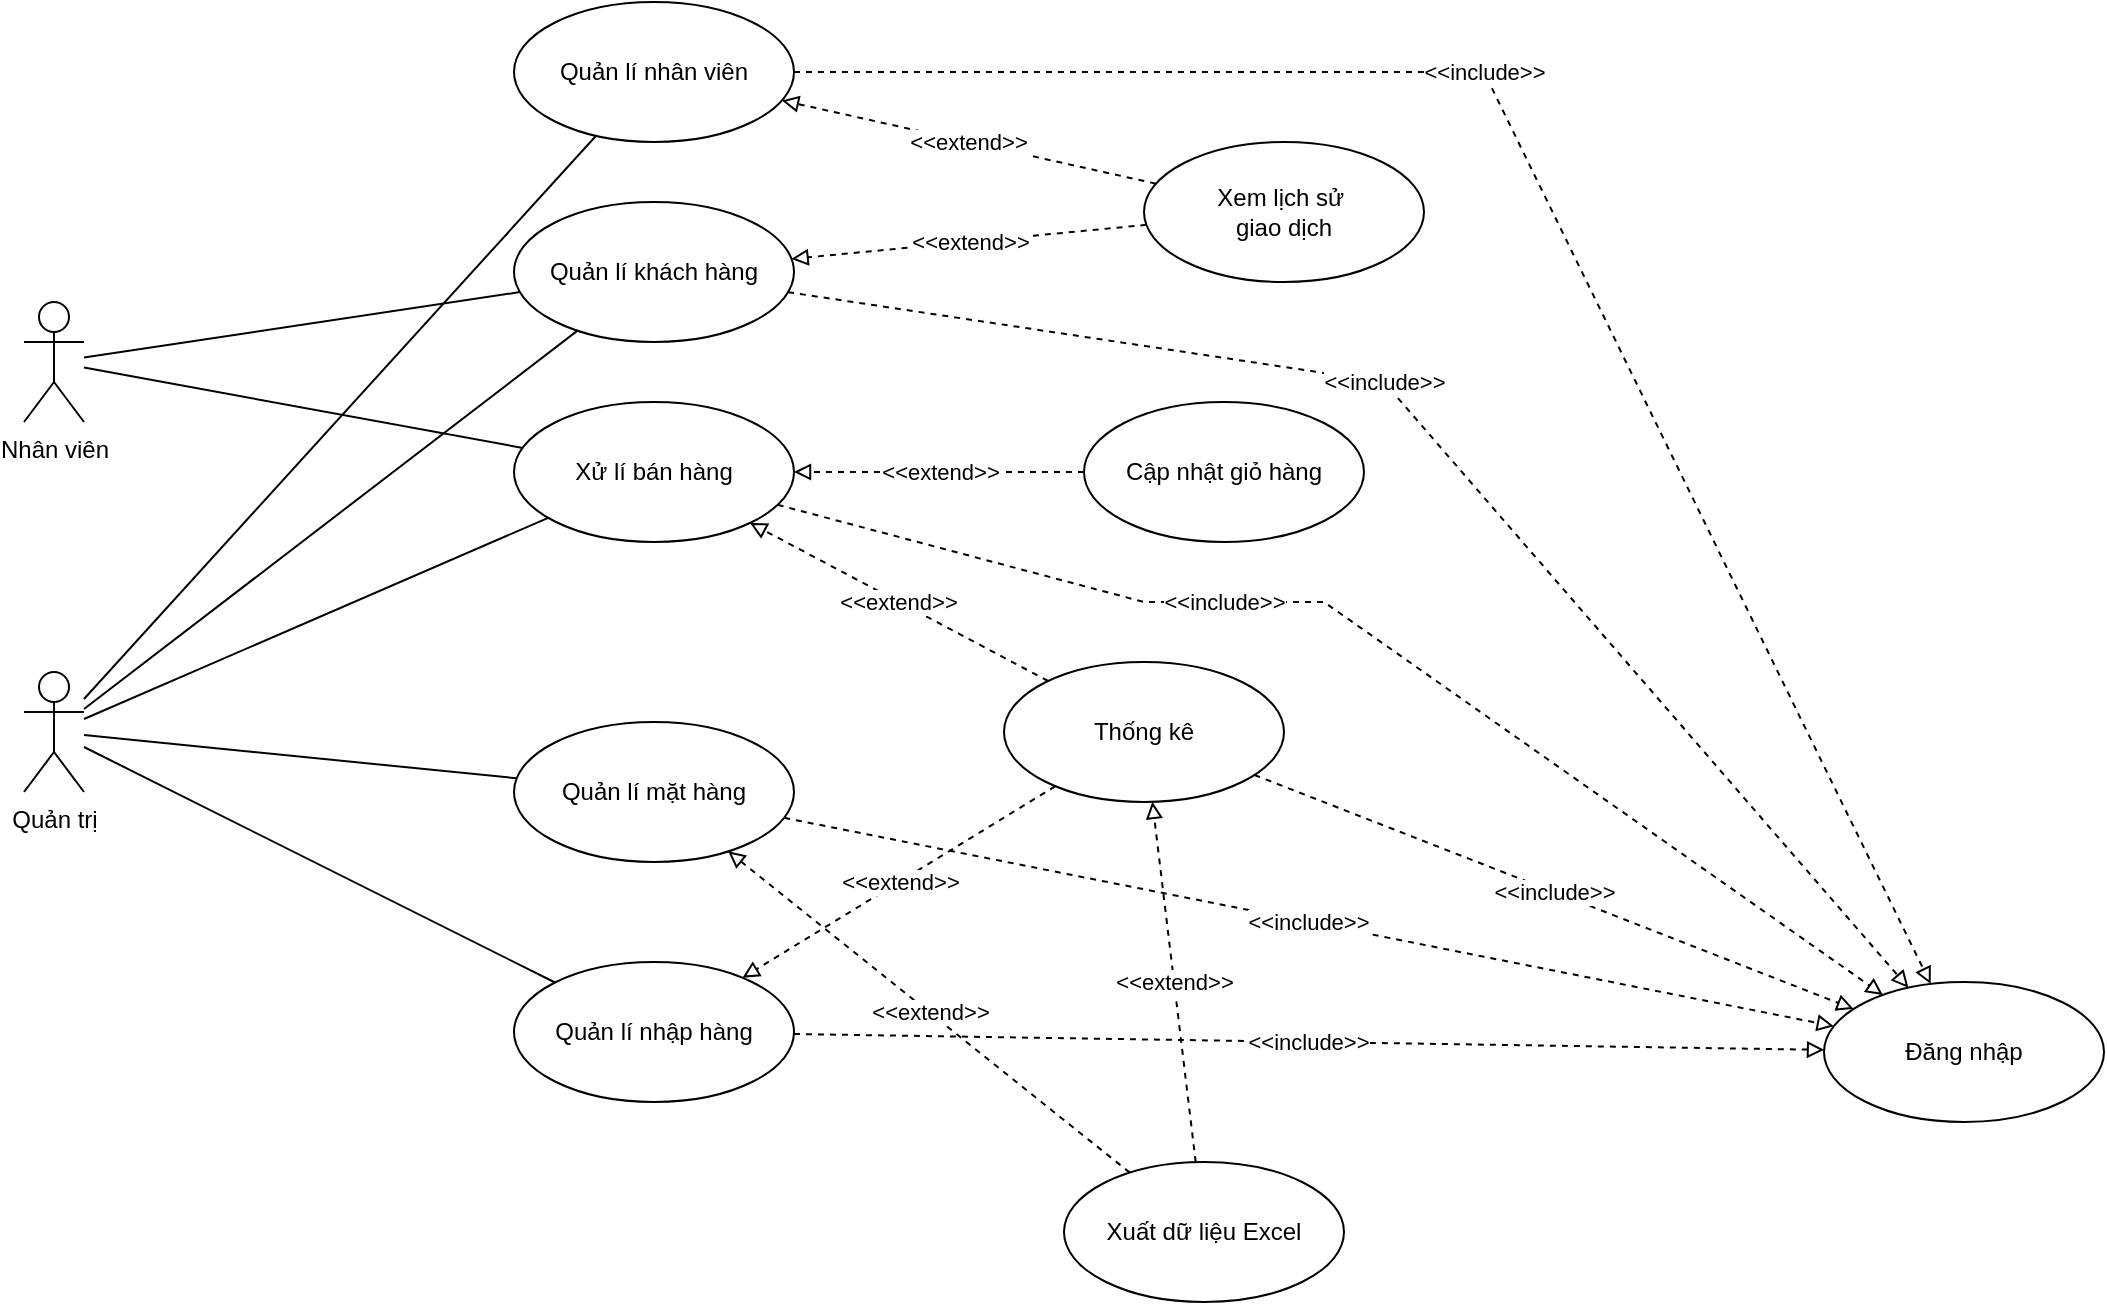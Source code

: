 <mxfile version="16.5.1" type="device" pages="4"><diagram id="79WZ44psFP3O1qBwNITR" name="Page-1"><mxGraphModel dx="1038" dy="689" grid="1" gridSize="10" guides="1" tooltips="1" connect="1" arrows="1" fold="1" page="1" pageScale="1" pageWidth="850" pageHeight="1100" math="0" shadow="0"><root><mxCell id="0"/><mxCell id="1" parent="0"/><mxCell id="OwUHO917lWz2rGOe5c40-18" style="edgeStyle=none;rounded=0;orthogonalLoop=1;jettySize=auto;html=1;endArrow=none;endFill=0;startArrow=none;startFill=0;" parent="1" source="8lShWnSGF5YdsRSbw6SH-56" target="OwUHO917lWz2rGOe5c40-3" edge="1"><mxGeometry relative="1" as="geometry"/></mxCell><mxCell id="8lShWnSGF5YdsRSbw6SH-56" value="Nhân viên" style="shape=umlActor;verticalLabelPosition=bottom;verticalAlign=top;html=1;outlineConnect=0;" parent="1" vertex="1"><mxGeometry x="560" y="300" width="30" height="60" as="geometry"/></mxCell><mxCell id="OwUHO917lWz2rGOe5c40-1" value="Đăng nhập" style="ellipse;whiteSpace=wrap;html=1;" parent="1" vertex="1"><mxGeometry x="1460" y="640" width="140" height="70" as="geometry"/></mxCell><mxCell id="OwUHO917lWz2rGOe5c40-3" value="Quản lí&amp;nbsp;khách hàng" style="ellipse;whiteSpace=wrap;html=1;" parent="1" vertex="1"><mxGeometry x="805" y="250" width="140" height="70" as="geometry"/></mxCell><mxCell id="OwUHO917lWz2rGOe5c40-4" value="Quản lí&amp;nbsp;nhân viên" style="ellipse;whiteSpace=wrap;html=1;" parent="1" vertex="1"><mxGeometry x="805" y="150" width="140" height="70" as="geometry"/></mxCell><mxCell id="OwUHO917lWz2rGOe5c40-5" value="Quản lí&amp;nbsp;nhập hàng" style="ellipse;whiteSpace=wrap;html=1;" parent="1" vertex="1"><mxGeometry x="805" y="630" width="140" height="70" as="geometry"/></mxCell><mxCell id="OwUHO917lWz2rGOe5c40-6" value="Xử lí bán hàng" style="ellipse;whiteSpace=wrap;html=1;" parent="1" vertex="1"><mxGeometry x="805" y="350" width="140" height="70" as="geometry"/></mxCell><mxCell id="OwUHO917lWz2rGOe5c40-7" value="Thống kê" style="ellipse;whiteSpace=wrap;html=1;" parent="1" vertex="1"><mxGeometry x="1050" y="480" width="140" height="70" as="geometry"/></mxCell><mxCell id="OwUHO917lWz2rGOe5c40-8" value="Quản lí&amp;nbsp;mặt hàng" style="ellipse;whiteSpace=wrap;html=1;" parent="1" vertex="1"><mxGeometry x="805" y="510" width="140" height="70" as="geometry"/></mxCell><mxCell id="OwUHO917lWz2rGOe5c40-20" style="edgeStyle=none;rounded=0;orthogonalLoop=1;jettySize=auto;html=1;endArrow=none;endFill=0;startArrow=none;startFill=0;" parent="1" source="OwUHO917lWz2rGOe5c40-26" target="OwUHO917lWz2rGOe5c40-8" edge="1"><mxGeometry relative="1" as="geometry"><mxPoint x="665" y="575" as="sourcePoint"/><mxPoint x="815" y="575" as="targetPoint"/></mxGeometry></mxCell><mxCell id="OwUHO917lWz2rGOe5c40-21" style="edgeStyle=none;rounded=0;orthogonalLoop=1;jettySize=auto;html=1;endArrow=none;endFill=0;startArrow=none;startFill=0;" parent="1" source="OwUHO917lWz2rGOe5c40-26" target="OwUHO917lWz2rGOe5c40-4" edge="1"><mxGeometry relative="1" as="geometry"><mxPoint x="665" y="582.021" as="sourcePoint"/><mxPoint x="833.899" y="661.08" as="targetPoint"/></mxGeometry></mxCell><mxCell id="OwUHO917lWz2rGOe5c40-23" style="edgeStyle=none;rounded=0;orthogonalLoop=1;jettySize=auto;html=1;endArrow=none;endFill=0;startArrow=none;startFill=0;" parent="1" source="OwUHO917lWz2rGOe5c40-26" target="OwUHO917lWz2rGOe5c40-5" edge="1"><mxGeometry relative="1" as="geometry"><mxPoint x="665" y="582.021" as="sourcePoint"/><mxPoint x="833.899" y="661.08" as="targetPoint"/></mxGeometry></mxCell><mxCell id="OwUHO917lWz2rGOe5c40-25" style="edgeStyle=none;rounded=0;orthogonalLoop=1;jettySize=auto;html=1;endArrow=none;endFill=0;startArrow=none;startFill=0;" parent="1" source="8lShWnSGF5YdsRSbw6SH-56" target="OwUHO917lWz2rGOe5c40-6" edge="1"><mxGeometry relative="1" as="geometry"><mxPoint x="665" y="560.964" as="sourcePoint"/><mxPoint x="852.1" y="385.893" as="targetPoint"/></mxGeometry></mxCell><mxCell id="OwUHO917lWz2rGOe5c40-26" value="Quản trị" style="shape=umlActor;verticalLabelPosition=bottom;verticalAlign=top;html=1;outlineConnect=0;" parent="1" vertex="1"><mxGeometry x="560" y="485" width="30" height="60" as="geometry"/></mxCell><mxCell id="OwUHO917lWz2rGOe5c40-29" style="edgeStyle=none;rounded=0;orthogonalLoop=1;jettySize=auto;html=1;endArrow=none;endFill=0;startArrow=none;startFill=0;" parent="1" source="OwUHO917lWz2rGOe5c40-26" target="OwUHO917lWz2rGOe5c40-3" edge="1"><mxGeometry relative="1" as="geometry"><mxPoint x="510" y="637.495" as="sourcePoint"/><mxPoint x="818.533" y="585.979" as="targetPoint"/></mxGeometry></mxCell><mxCell id="OwUHO917lWz2rGOe5c40-31" style="edgeStyle=none;rounded=0;orthogonalLoop=1;jettySize=auto;html=1;endArrow=none;endFill=0;startArrow=none;startFill=0;" parent="1" source="OwUHO917lWz2rGOe5c40-26" target="OwUHO917lWz2rGOe5c40-6" edge="1"><mxGeometry relative="1" as="geometry"><mxPoint x="510" y="629.037" as="sourcePoint"/><mxPoint x="845.44" y="383.875" as="targetPoint"/></mxGeometry></mxCell><mxCell id="eFkgXkCFkIjGhY5Ocx8p-1" value="Cập nhật giỏ hàng" style="ellipse;whiteSpace=wrap;html=1;" parent="1" vertex="1"><mxGeometry x="1090" y="350" width="140" height="70" as="geometry"/></mxCell><mxCell id="eFkgXkCFkIjGhY5Ocx8p-2" value="&amp;lt;&amp;lt;extend&amp;gt;&amp;gt;" style="rounded=0;orthogonalLoop=1;jettySize=auto;html=1;endArrow=block;endFill=0;dashed=1;" parent="1" source="eFkgXkCFkIjGhY5Ocx8p-1" target="OwUHO917lWz2rGOe5c40-6" edge="1"><mxGeometry relative="1" as="geometry"><mxPoint x="913.218" y="304.323" as="sourcePoint"/><mxPoint x="1266.788" y="575.675" as="targetPoint"/></mxGeometry></mxCell><mxCell id="eFkgXkCFkIjGhY5Ocx8p-3" value="Xuất dữ liệu Excel" style="ellipse;whiteSpace=wrap;html=1;" parent="1" vertex="1"><mxGeometry x="1080" y="730" width="140" height="70" as="geometry"/></mxCell><mxCell id="sue0tqPZCNsEm2aRIhbS-6" value="&amp;lt;&amp;lt;include&amp;gt;&amp;gt;" style="rounded=0;orthogonalLoop=1;jettySize=auto;html=1;endArrow=block;endFill=0;dashed=1;" parent="1" source="OwUHO917lWz2rGOe5c40-5" target="OwUHO917lWz2rGOe5c40-1" edge="1"><mxGeometry relative="1" as="geometry"><mxPoint x="1550.0" y="660" as="sourcePoint"/><mxPoint x="1920" y="660" as="targetPoint"/></mxGeometry></mxCell><mxCell id="sue0tqPZCNsEm2aRIhbS-8" value="&amp;lt;&amp;lt;extend&amp;gt;&amp;gt;" style="rounded=0;orthogonalLoop=1;jettySize=auto;html=1;endArrow=block;endFill=0;dashed=1;" parent="1" source="OwUHO917lWz2rGOe5c40-7" target="OwUHO917lWz2rGOe5c40-5" edge="1"><mxGeometry relative="1" as="geometry"><mxPoint x="1028.077" y="886.971" as="sourcePoint"/><mxPoint x="945.846" y="447.695" as="targetPoint"/></mxGeometry></mxCell><mxCell id="sue0tqPZCNsEm2aRIhbS-9" value="&amp;lt;&amp;lt;extend&amp;gt;&amp;gt;" style="rounded=0;orthogonalLoop=1;jettySize=auto;html=1;endArrow=block;endFill=0;dashed=1;" parent="1" source="OwUHO917lWz2rGOe5c40-7" target="OwUHO917lWz2rGOe5c40-6" edge="1"><mxGeometry relative="1" as="geometry"><mxPoint x="1200" y="385" as="sourcePoint"/><mxPoint x="955.0" y="385" as="targetPoint"/></mxGeometry></mxCell><mxCell id="sue0tqPZCNsEm2aRIhbS-11" value="Xem lịch sử&amp;nbsp;&lt;br&gt;giao dịch" style="ellipse;whiteSpace=wrap;html=1;" parent="1" vertex="1"><mxGeometry x="1120" y="220" width="140" height="70" as="geometry"/></mxCell><mxCell id="sue0tqPZCNsEm2aRIhbS-12" value="&amp;lt;&amp;lt;extend&amp;gt;&amp;gt;" style="rounded=0;orthogonalLoop=1;jettySize=auto;html=1;endArrow=block;endFill=0;dashed=1;" parent="1" source="sue0tqPZCNsEm2aRIhbS-11" target="OwUHO917lWz2rGOe5c40-3" edge="1"><mxGeometry relative="1" as="geometry"><mxPoint x="1155" y="-45" as="sourcePoint"/><mxPoint x="970.0" y="-45" as="targetPoint"/></mxGeometry></mxCell><mxCell id="sue0tqPZCNsEm2aRIhbS-13" value="&amp;lt;&amp;lt;extend&amp;gt;&amp;gt;" style="rounded=0;orthogonalLoop=1;jettySize=auto;html=1;endArrow=block;endFill=0;dashed=1;" parent="1" source="sue0tqPZCNsEm2aRIhbS-11" target="OwUHO917lWz2rGOe5c40-4" edge="1"><mxGeometry relative="1" as="geometry"><mxPoint x="1126.756" y="140.585" as="sourcePoint"/><mxPoint x="958.392" y="84.303" as="targetPoint"/></mxGeometry></mxCell><mxCell id="sue0tqPZCNsEm2aRIhbS-14" value="&amp;lt;&amp;lt;extend&amp;gt;&amp;gt;" style="rounded=0;orthogonalLoop=1;jettySize=auto;html=1;endArrow=block;endFill=0;dashed=1;" parent="1" source="eFkgXkCFkIjGhY5Ocx8p-3" target="OwUHO917lWz2rGOe5c40-8" edge="1"><mxGeometry relative="1" as="geometry"><mxPoint x="1243.856" y="784.973" as="sourcePoint"/><mxPoint x="1086.261" y="915.062" as="targetPoint"/></mxGeometry></mxCell><mxCell id="sue0tqPZCNsEm2aRIhbS-16" value="&amp;lt;&amp;lt;include&amp;gt;&amp;gt;" style="rounded=0;orthogonalLoop=1;jettySize=auto;html=1;endArrow=block;endFill=0;dashed=1;" parent="1" source="OwUHO917lWz2rGOe5c40-8" target="OwUHO917lWz2rGOe5c40-1" edge="1"><mxGeometry relative="1" as="geometry"><mxPoint x="941.819" y="774.558" as="sourcePoint"/><mxPoint x="1523.156" y="565.425" as="targetPoint"/></mxGeometry></mxCell><mxCell id="sue0tqPZCNsEm2aRIhbS-25" value="&amp;lt;&amp;lt;extend&amp;gt;&amp;gt;" style="rounded=0;orthogonalLoop=1;jettySize=auto;html=1;endArrow=block;endFill=0;dashed=1;" parent="1" source="eFkgXkCFkIjGhY5Ocx8p-3" target="OwUHO917lWz2rGOe5c40-7" edge="1"><mxGeometry relative="1" as="geometry"><mxPoint x="1207.781" y="768.962" as="sourcePoint"/><mxPoint x="947.118" y="701.135" as="targetPoint"/></mxGeometry></mxCell><mxCell id="sue0tqPZCNsEm2aRIhbS-26" value="&amp;lt;&amp;lt;include&amp;gt;&amp;gt;" style="rounded=0;orthogonalLoop=1;jettySize=auto;html=1;endArrow=block;endFill=0;dashed=1;" parent="1" source="OwUHO917lWz2rGOe5c40-6" target="OwUHO917lWz2rGOe5c40-1" edge="1"><mxGeometry x="-0.261" relative="1" as="geometry"><mxPoint x="951.576" y="674.187" as="sourcePoint"/><mxPoint x="1433.432" y="595.824" as="targetPoint"/><Array as="points"><mxPoint x="1120" y="450"/><mxPoint x="1210" y="450"/></Array><mxPoint as="offset"/></mxGeometry></mxCell><mxCell id="sue0tqPZCNsEm2aRIhbS-28" value="&amp;lt;&amp;lt;include&amp;gt;&amp;gt;" style="rounded=0;orthogonalLoop=1;jettySize=auto;html=1;endArrow=block;endFill=0;dashed=1;" parent="1" source="OwUHO917lWz2rGOe5c40-3" target="OwUHO917lWz2rGOe5c40-1" edge="1"><mxGeometry x="-0.141" relative="1" as="geometry"><mxPoint x="951.566" y="674.172" as="sourcePoint"/><mxPoint x="1433.433" y="595.826" as="targetPoint"/><Array as="points"><mxPoint x="1240" y="340"/></Array><mxPoint as="offset"/></mxGeometry></mxCell><mxCell id="sue0tqPZCNsEm2aRIhbS-29" value="&amp;lt;&amp;lt;include&amp;gt;&amp;gt;" style="rounded=0;orthogonalLoop=1;jettySize=auto;html=1;endArrow=block;endFill=0;dashed=1;" parent="1" source="OwUHO917lWz2rGOe5c40-4" target="OwUHO917lWz2rGOe5c40-1" edge="1"><mxGeometry x="-0.191" relative="1" as="geometry"><mxPoint x="952.023" y="305.099" as="sourcePoint"/><mxPoint x="1467.127" y="554.099" as="targetPoint"/><Array as="points"><mxPoint x="1290" y="185"/></Array><mxPoint as="offset"/></mxGeometry></mxCell><mxCell id="sue0tqPZCNsEm2aRIhbS-32" value="&amp;lt;&amp;lt;include&amp;gt;&amp;gt;" style="rounded=0;orthogonalLoop=1;jettySize=auto;html=1;endArrow=block;endFill=0;dashed=1;" parent="1" source="OwUHO917lWz2rGOe5c40-7" target="OwUHO917lWz2rGOe5c40-1" edge="1"><mxGeometry relative="1" as="geometry"><mxPoint x="948.867" y="559.326" as="sourcePoint"/><mxPoint x="1486.172" y="680.63" as="targetPoint"/></mxGeometry></mxCell></root></mxGraphModel></diagram><diagram id="dQMepZtMMT9n_NjHC4Q4" name="Page-2"><mxGraphModel dx="1038" dy="689" grid="1" gridSize="10" guides="1" tooltips="1" connect="1" arrows="1" fold="1" page="1" pageScale="1" pageWidth="850" pageHeight="1100" math="0" shadow="0"><root><mxCell id="avhmU-HgqfYefylbBwKi-0"/><mxCell id="avhmU-HgqfYefylbBwKi-1" parent="avhmU-HgqfYefylbBwKi-0"/><mxCell id="Yki9Uh6h3PV8NPY0gODF-1" value="Nhân viên" style="shape=umlActor;verticalLabelPosition=bottom;verticalAlign=top;html=1;outlineConnect=0;" vertex="1" parent="avhmU-HgqfYefylbBwKi-1"><mxGeometry x="560" y="300" width="30" height="60" as="geometry"/></mxCell><mxCell id="Yki9Uh6h3PV8NPY0gODF-2" value="Xử lí bán hàng" style="ellipse;whiteSpace=wrap;html=1;" vertex="1" parent="avhmU-HgqfYefylbBwKi-1"><mxGeometry x="720" y="390" width="140" height="70" as="geometry"/></mxCell><mxCell id="Yki9Uh6h3PV8NPY0gODF-6" style="edgeStyle=none;rounded=0;orthogonalLoop=1;jettySize=auto;html=1;endArrow=none;endFill=0;startArrow=none;startFill=0;" edge="1" parent="avhmU-HgqfYefylbBwKi-1" source="Yki9Uh6h3PV8NPY0gODF-1" target="Yki9Uh6h3PV8NPY0gODF-2"><mxGeometry relative="1" as="geometry"><mxPoint x="665" y="560.964" as="sourcePoint"/><mxPoint x="852.1" y="385.893" as="targetPoint"/></mxGeometry></mxCell><mxCell id="Yki9Uh6h3PV8NPY0gODF-7" value="Quản trị" style="shape=umlActor;verticalLabelPosition=bottom;verticalAlign=top;html=1;outlineConnect=0;" vertex="1" parent="avhmU-HgqfYefylbBwKi-1"><mxGeometry x="560" y="485" width="30" height="60" as="geometry"/></mxCell><mxCell id="Yki9Uh6h3PV8NPY0gODF-9" style="edgeStyle=none;rounded=0;orthogonalLoop=1;jettySize=auto;html=1;endArrow=none;endFill=0;startArrow=none;startFill=0;" edge="1" parent="avhmU-HgqfYefylbBwKi-1" source="Yki9Uh6h3PV8NPY0gODF-7" target="Yki9Uh6h3PV8NPY0gODF-2"><mxGeometry relative="1" as="geometry"><mxPoint x="510" y="629.037" as="sourcePoint"/><mxPoint x="845.44" y="383.875" as="targetPoint"/></mxGeometry></mxCell><mxCell id="DfJd7rt7DtH9ACDHAiij-0" value="Đăng nhập" style="ellipse;whiteSpace=wrap;html=1;" vertex="1" parent="avhmU-HgqfYefylbBwKi-1"><mxGeometry x="1020" y="390" width="140" height="70" as="geometry"/></mxCell><mxCell id="XQmyyoBnyJC8DYP7zI4N-0" value="&amp;lt;&amp;lt;include&amp;gt;&amp;gt;" style="rounded=0;orthogonalLoop=1;jettySize=auto;html=1;endArrow=block;endFill=0;dashed=1;" edge="1" parent="avhmU-HgqfYefylbBwKi-1" source="Yki9Uh6h3PV8NPY0gODF-2" target="DfJd7rt7DtH9ACDHAiij-0"><mxGeometry x="-0.141" relative="1" as="geometry"><mxPoint x="942.023" y="295.099" as="sourcePoint"/><mxPoint x="1502.194" y="642.88" as="targetPoint"/><Array as="points"/><mxPoint as="offset"/></mxGeometry></mxCell></root></mxGraphModel></diagram><diagram id="PlRFj0dn6IIHiun3MC4V" name="Page-3"><mxGraphModel dx="1038" dy="689" grid="1" gridSize="10" guides="1" tooltips="1" connect="1" arrows="1" fold="1" page="1" pageScale="1" pageWidth="850" pageHeight="1100" math="0" shadow="0"><root><mxCell id="qWHaf9TI-ioq5eJ44_Gj-0"/><mxCell id="qWHaf9TI-ioq5eJ44_Gj-1" parent="qWHaf9TI-ioq5eJ44_Gj-0"/><mxCell id="tZZ2ABVvv9a-6wG7IZbz-0" value="Nhân viên" style="shape=umlActor;verticalLabelPosition=bottom;verticalAlign=top;html=1;outlineConnect=0;" vertex="1" parent="qWHaf9TI-ioq5eJ44_Gj-1"><mxGeometry x="560" y="300" width="30" height="60" as="geometry"/></mxCell><mxCell id="tZZ2ABVvv9a-6wG7IZbz-1" value="Xử lí bán hàng" style="ellipse;whiteSpace=wrap;html=1;" vertex="1" parent="qWHaf9TI-ioq5eJ44_Gj-1"><mxGeometry x="720" y="390" width="140" height="70" as="geometry"/></mxCell><mxCell id="tZZ2ABVvv9a-6wG7IZbz-2" style="edgeStyle=none;rounded=0;orthogonalLoop=1;jettySize=auto;html=1;endArrow=none;endFill=0;startArrow=none;startFill=0;" edge="1" parent="qWHaf9TI-ioq5eJ44_Gj-1" source="tZZ2ABVvv9a-6wG7IZbz-0" target="tZZ2ABVvv9a-6wG7IZbz-1"><mxGeometry relative="1" as="geometry"><mxPoint x="665" y="560.964" as="sourcePoint"/><mxPoint x="852.1" y="385.893" as="targetPoint"/></mxGeometry></mxCell><mxCell id="tZZ2ABVvv9a-6wG7IZbz-3" value="Quản trị" style="shape=umlActor;verticalLabelPosition=bottom;verticalAlign=top;html=1;outlineConnect=0;" vertex="1" parent="qWHaf9TI-ioq5eJ44_Gj-1"><mxGeometry x="560" y="485" width="30" height="60" as="geometry"/></mxCell><mxCell id="tZZ2ABVvv9a-6wG7IZbz-4" style="edgeStyle=none;rounded=0;orthogonalLoop=1;jettySize=auto;html=1;endArrow=none;endFill=0;startArrow=none;startFill=0;" edge="1" parent="qWHaf9TI-ioq5eJ44_Gj-1" source="tZZ2ABVvv9a-6wG7IZbz-3" target="tZZ2ABVvv9a-6wG7IZbz-1"><mxGeometry relative="1" as="geometry"><mxPoint x="510" y="629.037" as="sourcePoint"/><mxPoint x="845.44" y="383.875" as="targetPoint"/></mxGeometry></mxCell><mxCell id="PHhUWw6kxv1rvOSvBNTH-0" value="Cập nhật giỏ hàng" style="ellipse;whiteSpace=wrap;html=1;" vertex="1" parent="qWHaf9TI-ioq5eJ44_Gj-1"><mxGeometry x="1020" y="390" width="140" height="70" as="geometry"/></mxCell><mxCell id="mvSiJwNZHjh4s5FkBQ6a-0" value="&amp;lt;&amp;lt;extend&amp;gt;&amp;gt;" style="rounded=0;orthogonalLoop=1;jettySize=auto;html=1;endArrow=block;endFill=0;dashed=1;" edge="1" parent="qWHaf9TI-ioq5eJ44_Gj-1" source="PHhUWw6kxv1rvOSvBNTH-0" target="tZZ2ABVvv9a-6wG7IZbz-1"><mxGeometry relative="1" as="geometry"><mxPoint x="1121.193" y="261.433" as="sourcePoint"/><mxPoint x="943.764" y="278.451" as="targetPoint"/></mxGeometry></mxCell></root></mxGraphModel></diagram><diagram id="c1bLQ4utupBNddmYcINH" name="Page-4"><mxGraphModel dx="1221" dy="811" grid="1" gridSize="10" guides="1" tooltips="1" connect="1" arrows="1" fold="1" page="1" pageScale="1" pageWidth="850" pageHeight="1100" math="0" shadow="0"><root><mxCell id="YHBXsky_OKJNoha1BI7B-0"/><mxCell id="YHBXsky_OKJNoha1BI7B-1" parent="YHBXsky_OKJNoha1BI7B-0"/><mxCell id="YHBXsky_OKJNoha1BI7B-2" value="Quản lí&amp;nbsp;khách hàng" style="ellipse;whiteSpace=wrap;html=1;" vertex="1" parent="YHBXsky_OKJNoha1BI7B-1"><mxGeometry x="805" y="250" width="140" height="70" as="geometry"/></mxCell><mxCell id="YHBXsky_OKJNoha1BI7B-3" value="Quản lí&amp;nbsp;nhân viên" style="ellipse;whiteSpace=wrap;html=1;" vertex="1" parent="YHBXsky_OKJNoha1BI7B-1"><mxGeometry x="805" y="150" width="140" height="70" as="geometry"/></mxCell><mxCell id="YHBXsky_OKJNoha1BI7B-4" value="Xem lịch sử&amp;nbsp;&lt;br&gt;giao dịch" style="ellipse;whiteSpace=wrap;html=1;" vertex="1" parent="YHBXsky_OKJNoha1BI7B-1"><mxGeometry x="1110" y="200" width="140" height="70" as="geometry"/></mxCell><mxCell id="YHBXsky_OKJNoha1BI7B-5" value="&amp;lt;&amp;lt;extend&amp;gt;&amp;gt;" style="rounded=0;orthogonalLoop=1;jettySize=auto;html=1;endArrow=block;endFill=0;dashed=1;" edge="1" parent="YHBXsky_OKJNoha1BI7B-1" source="YHBXsky_OKJNoha1BI7B-4" target="YHBXsky_OKJNoha1BI7B-2"><mxGeometry relative="1" as="geometry"><mxPoint x="1155" y="-45" as="sourcePoint"/><mxPoint x="970.0" y="-45" as="targetPoint"/></mxGeometry></mxCell><mxCell id="YHBXsky_OKJNoha1BI7B-6" value="&amp;lt;&amp;lt;extend&amp;gt;&amp;gt;" style="rounded=0;orthogonalLoop=1;jettySize=auto;html=1;endArrow=block;endFill=0;dashed=1;" edge="1" parent="YHBXsky_OKJNoha1BI7B-1" source="YHBXsky_OKJNoha1BI7B-4" target="YHBXsky_OKJNoha1BI7B-3"><mxGeometry relative="1" as="geometry"><mxPoint x="1126.756" y="140.585" as="sourcePoint"/><mxPoint x="958.392" y="84.303" as="targetPoint"/></mxGeometry></mxCell><mxCell id="uPpvmRuOlhKu4fI6VBQh-0" value="Quản trị" style="shape=umlActor;verticalLabelPosition=bottom;verticalAlign=top;html=1;outlineConnect=0;" vertex="1" parent="YHBXsky_OKJNoha1BI7B-1"><mxGeometry x="630" y="210" width="30" height="60" as="geometry"/></mxCell><mxCell id="gge5pcIJuqAPKrrTdMlN-0" style="edgeStyle=none;rounded=0;orthogonalLoop=1;jettySize=auto;html=1;endArrow=none;endFill=0;startArrow=none;startFill=0;" edge="1" parent="YHBXsky_OKJNoha1BI7B-1" source="uPpvmRuOlhKu4fI6VBQh-0" target="YHBXsky_OKJNoha1BI7B-3"><mxGeometry relative="1" as="geometry"><mxPoint x="590" y="516.5" as="sourcePoint"/><mxPoint x="806.359" y="538.136" as="targetPoint"/></mxGeometry></mxCell><mxCell id="gge5pcIJuqAPKrrTdMlN-1" style="edgeStyle=none;rounded=0;orthogonalLoop=1;jettySize=auto;html=1;endArrow=none;endFill=0;startArrow=none;startFill=0;" edge="1" parent="YHBXsky_OKJNoha1BI7B-1" source="uPpvmRuOlhKu4fI6VBQh-0" target="YHBXsky_OKJNoha1BI7B-2"><mxGeometry relative="1" as="geometry"><mxPoint x="600" y="526.5" as="sourcePoint"/><mxPoint x="816.359" y="548.136" as="targetPoint"/></mxGeometry></mxCell></root></mxGraphModel></diagram></mxfile>